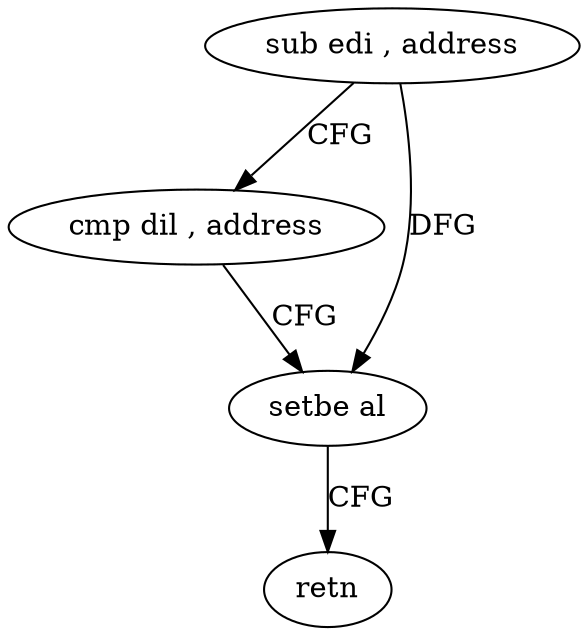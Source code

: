 digraph "func" {
"81619" [label = "sub edi , address" ]
"81622" [label = "cmp dil , address" ]
"81626" [label = "setbe al" ]
"81629" [label = "retn" ]
"81619" -> "81622" [ label = "CFG" ]
"81619" -> "81626" [ label = "DFG" ]
"81622" -> "81626" [ label = "CFG" ]
"81626" -> "81629" [ label = "CFG" ]
}
